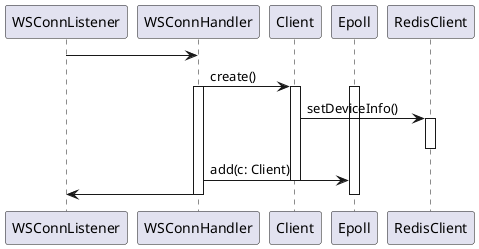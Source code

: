@startuml

WSConnListener -> WSConnHandler
WSConnHandler -> Client: create()
activate WSConnHandler
activate Epoll
activate Client
Client -> RedisClient: setDeviceInfo()
activate RedisClient
deactivate RedisClient
WSConnHandler -> Epoll: add(c: Client)

deactivate Client

WSConnHandler -> WSConnListener
deactivate Epoll
deactivate WSConnHandler

@enduml